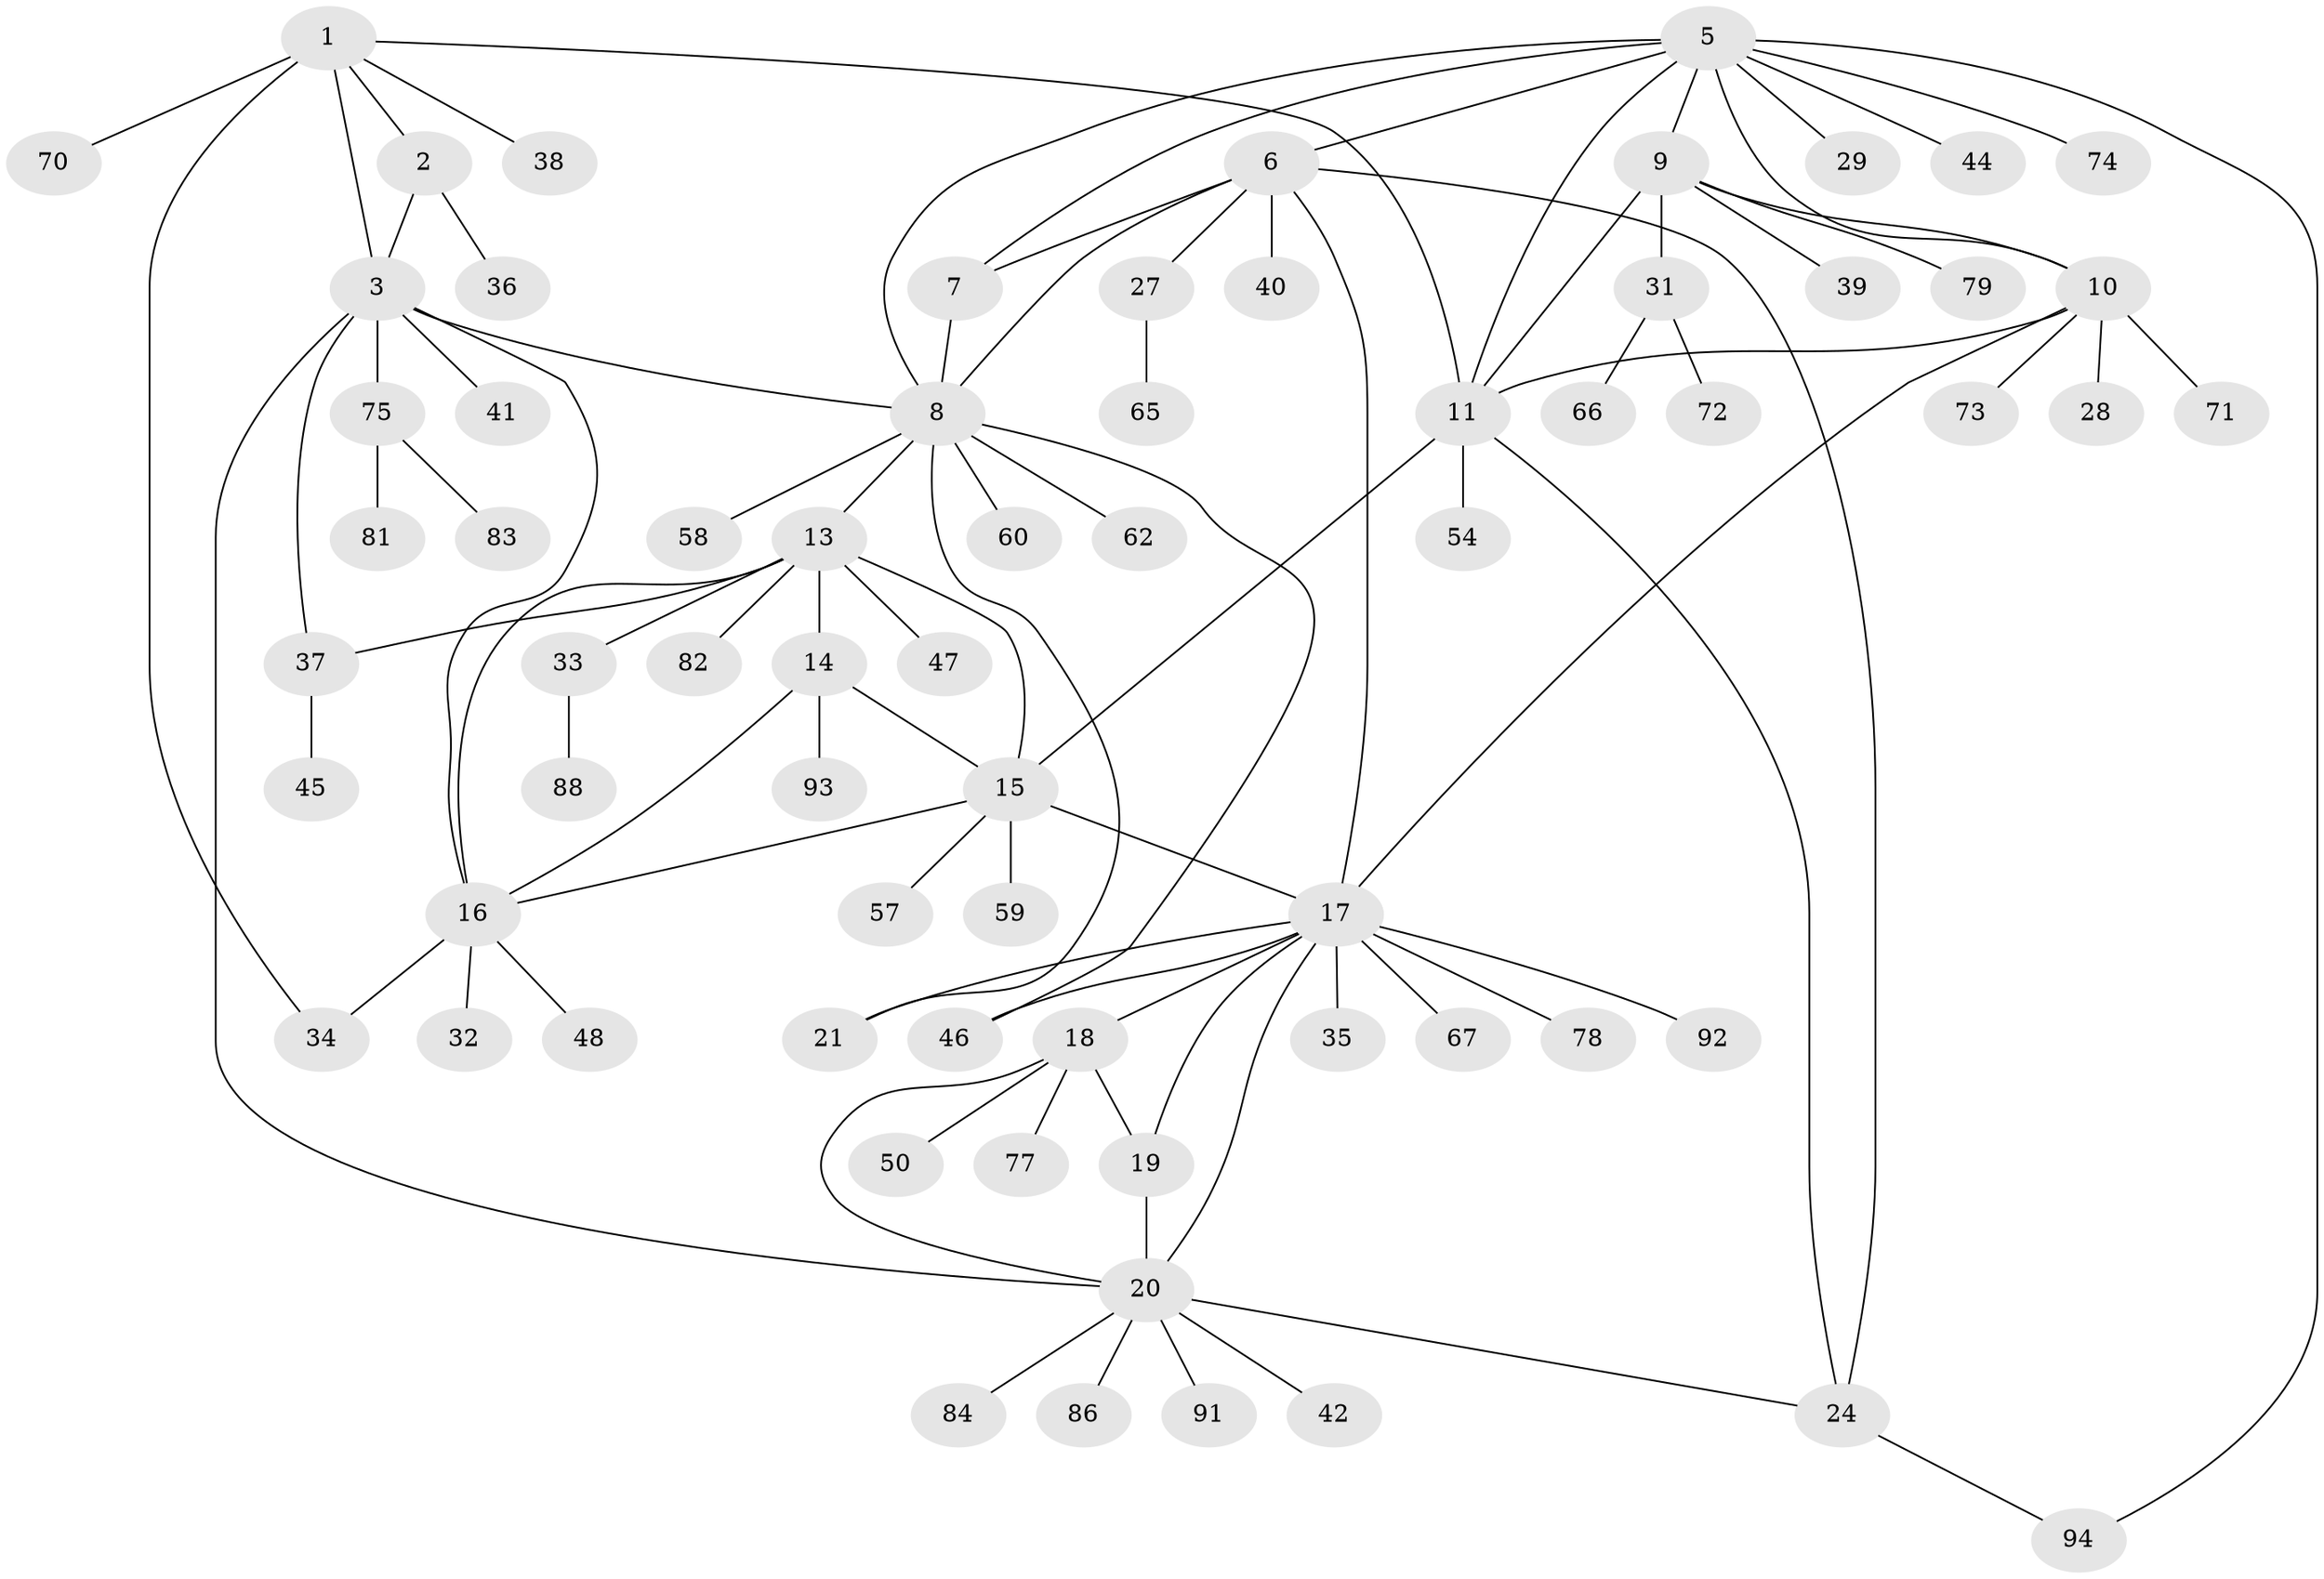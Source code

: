 // original degree distribution, {7: 0.05319148936170213, 4: 0.07446808510638298, 6: 0.05319148936170213, 8: 0.02127659574468085, 10: 0.02127659574468085, 5: 0.010638297872340425, 13: 0.010638297872340425, 3: 0.06382978723404255, 2: 0.1276595744680851, 1: 0.5638297872340425}
// Generated by graph-tools (version 1.1) at 2025/42/03/06/25 10:42:11]
// undirected, 69 vertices, 94 edges
graph export_dot {
graph [start="1"]
  node [color=gray90,style=filled];
  1 [super="+25"];
  2;
  3 [super="+4"];
  5 [super="+12"];
  6 [super="+53"];
  7 [super="+26"];
  8 [super="+22"];
  9 [super="+68"];
  10 [super="+23"];
  11;
  13 [super="+43"];
  14 [super="+49"];
  15;
  16 [super="+30"];
  17 [super="+85"];
  18 [super="+56"];
  19;
  20 [super="+80"];
  21;
  24 [super="+55"];
  27 [super="+69"];
  28 [super="+63"];
  29;
  31 [super="+64"];
  32 [super="+61"];
  33 [super="+51"];
  34 [super="+89"];
  35;
  36;
  37 [super="+76"];
  38;
  39;
  40;
  41;
  42;
  44;
  45;
  46 [super="+52"];
  47;
  48;
  50;
  54;
  57;
  58;
  59;
  60;
  62;
  65 [super="+87"];
  66;
  67;
  70;
  71;
  72;
  73;
  74;
  75 [super="+90"];
  77;
  78;
  79;
  81;
  82;
  83;
  84;
  86;
  88;
  91;
  92;
  93;
  94;
  1 -- 2;
  1 -- 3 [weight=2];
  1 -- 11;
  1 -- 34;
  1 -- 38;
  1 -- 70;
  2 -- 3 [weight=2];
  2 -- 36;
  3 -- 8;
  3 -- 16;
  3 -- 41;
  3 -- 20;
  3 -- 37;
  3 -- 75;
  5 -- 6;
  5 -- 7;
  5 -- 8;
  5 -- 9;
  5 -- 10;
  5 -- 11;
  5 -- 74;
  5 -- 44;
  5 -- 29;
  5 -- 94;
  6 -- 7;
  6 -- 8;
  6 -- 17;
  6 -- 27;
  6 -- 40;
  6 -- 24;
  7 -- 8;
  8 -- 13;
  8 -- 21;
  8 -- 46;
  8 -- 58;
  8 -- 62;
  8 -- 60;
  9 -- 10;
  9 -- 11;
  9 -- 31;
  9 -- 39;
  9 -- 79;
  10 -- 11;
  10 -- 17;
  10 -- 71;
  10 -- 73;
  10 -- 28;
  11 -- 15;
  11 -- 24;
  11 -- 54;
  13 -- 14;
  13 -- 15;
  13 -- 16;
  13 -- 33;
  13 -- 82;
  13 -- 37;
  13 -- 47;
  14 -- 15;
  14 -- 16;
  14 -- 93;
  15 -- 16;
  15 -- 17;
  15 -- 57;
  15 -- 59;
  16 -- 34;
  16 -- 32;
  16 -- 48;
  17 -- 18;
  17 -- 19;
  17 -- 20;
  17 -- 21;
  17 -- 35;
  17 -- 67;
  17 -- 78;
  17 -- 92;
  17 -- 46;
  18 -- 19;
  18 -- 20;
  18 -- 50;
  18 -- 77;
  19 -- 20;
  20 -- 24;
  20 -- 42;
  20 -- 84;
  20 -- 86;
  20 -- 91;
  24 -- 94;
  27 -- 65;
  31 -- 72;
  31 -- 66;
  33 -- 88;
  37 -- 45;
  75 -- 81;
  75 -- 83;
}
